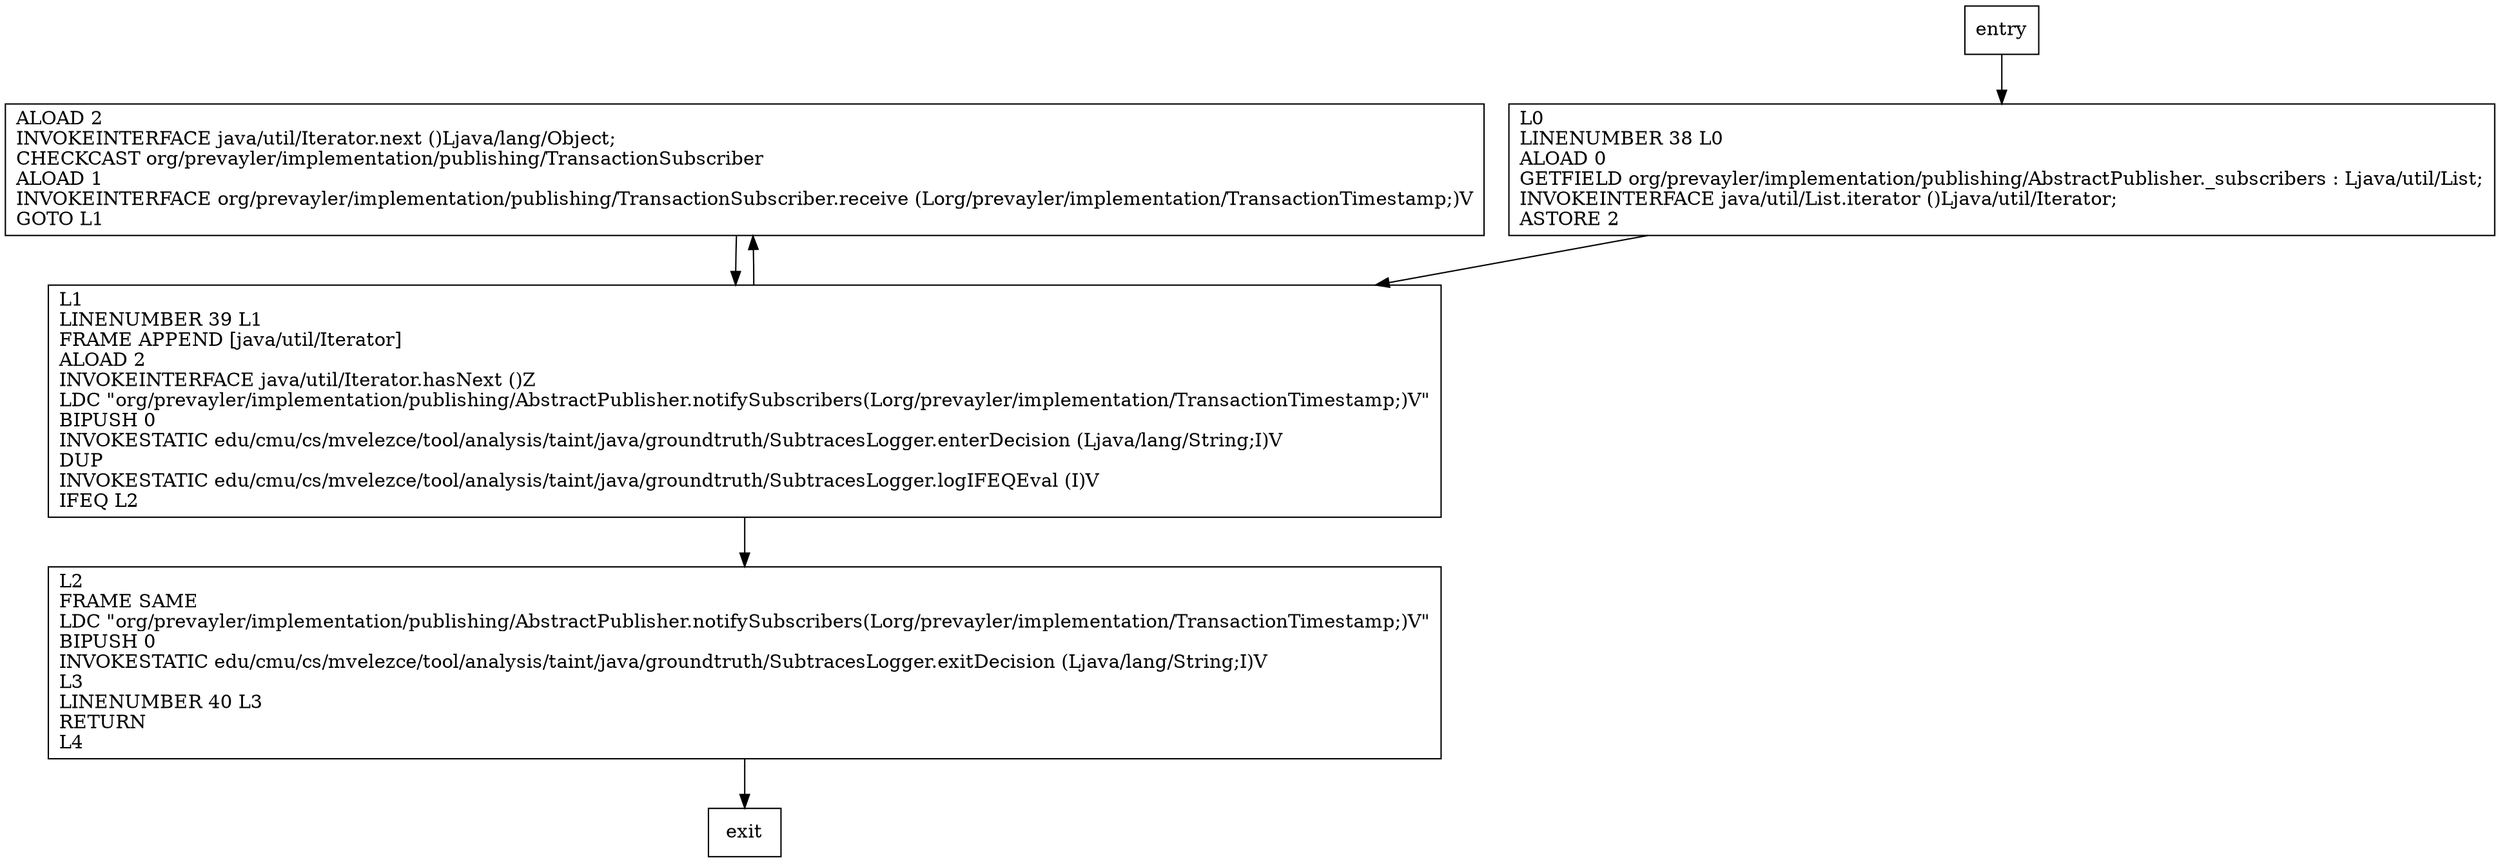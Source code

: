 digraph notifySubscribers {
node [shape=record];
1004791660 [label="ALOAD 2\lINVOKEINTERFACE java/util/Iterator.next ()Ljava/lang/Object;\lCHECKCAST org/prevayler/implementation/publishing/TransactionSubscriber\lALOAD 1\lINVOKEINTERFACE org/prevayler/implementation/publishing/TransactionSubscriber.receive (Lorg/prevayler/implementation/TransactionTimestamp;)V\lGOTO L1\l"];
1812442475 [label="L2\lFRAME SAME\lLDC \"org/prevayler/implementation/publishing/AbstractPublisher.notifySubscribers(Lorg/prevayler/implementation/TransactionTimestamp;)V\"\lBIPUSH 0\lINVOKESTATIC edu/cmu/cs/mvelezce/tool/analysis/taint/java/groundtruth/SubtracesLogger.exitDecision (Ljava/lang/String;I)V\lL3\lLINENUMBER 40 L3\lRETURN\lL4\l"];
2041435954 [label="L1\lLINENUMBER 39 L1\lFRAME APPEND [java/util/Iterator]\lALOAD 2\lINVOKEINTERFACE java/util/Iterator.hasNext ()Z\lLDC \"org/prevayler/implementation/publishing/AbstractPublisher.notifySubscribers(Lorg/prevayler/implementation/TransactionTimestamp;)V\"\lBIPUSH 0\lINVOKESTATIC edu/cmu/cs/mvelezce/tool/analysis/taint/java/groundtruth/SubtracesLogger.enterDecision (Ljava/lang/String;I)V\lDUP\lINVOKESTATIC edu/cmu/cs/mvelezce/tool/analysis/taint/java/groundtruth/SubtracesLogger.logIFEQEval (I)V\lIFEQ L2\l"];
549160372 [label="L0\lLINENUMBER 38 L0\lALOAD 0\lGETFIELD org/prevayler/implementation/publishing/AbstractPublisher._subscribers : Ljava/util/List;\lINVOKEINTERFACE java/util/List.iterator ()Ljava/util/Iterator;\lASTORE 2\l"];
entry;
exit;
1004791660 -> 2041435954;
1812442475 -> exit;
entry -> 549160372;
2041435954 -> 1004791660;
2041435954 -> 1812442475;
549160372 -> 2041435954;
}
